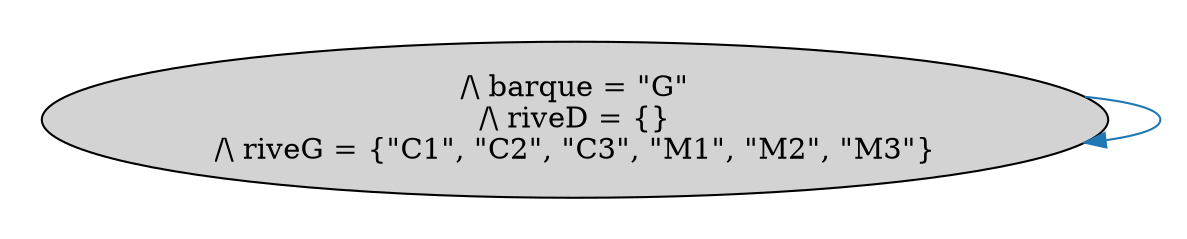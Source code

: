 strict digraph DiskGraph {
edge [colorscheme="paired12"]
nodesep=0.35;
subgraph cluster_graph {
color="white";
-807818336117093667 [label="/\\ barque = \"G\"\n/\\ riveD = {}\n/\\ riveG = {\"C1\", \"C2\", \"C3\", \"M1\", \"M2\", \"M3\"}",style = filled]
-807818336117093667 -> -807818336117093667 [label="",color="2",fontcolor="2"];
-807818336117093667 -> -807818336117093667 [label="",color="2",fontcolor="2"];
{rank = same; -807818336117093667;}
}
}